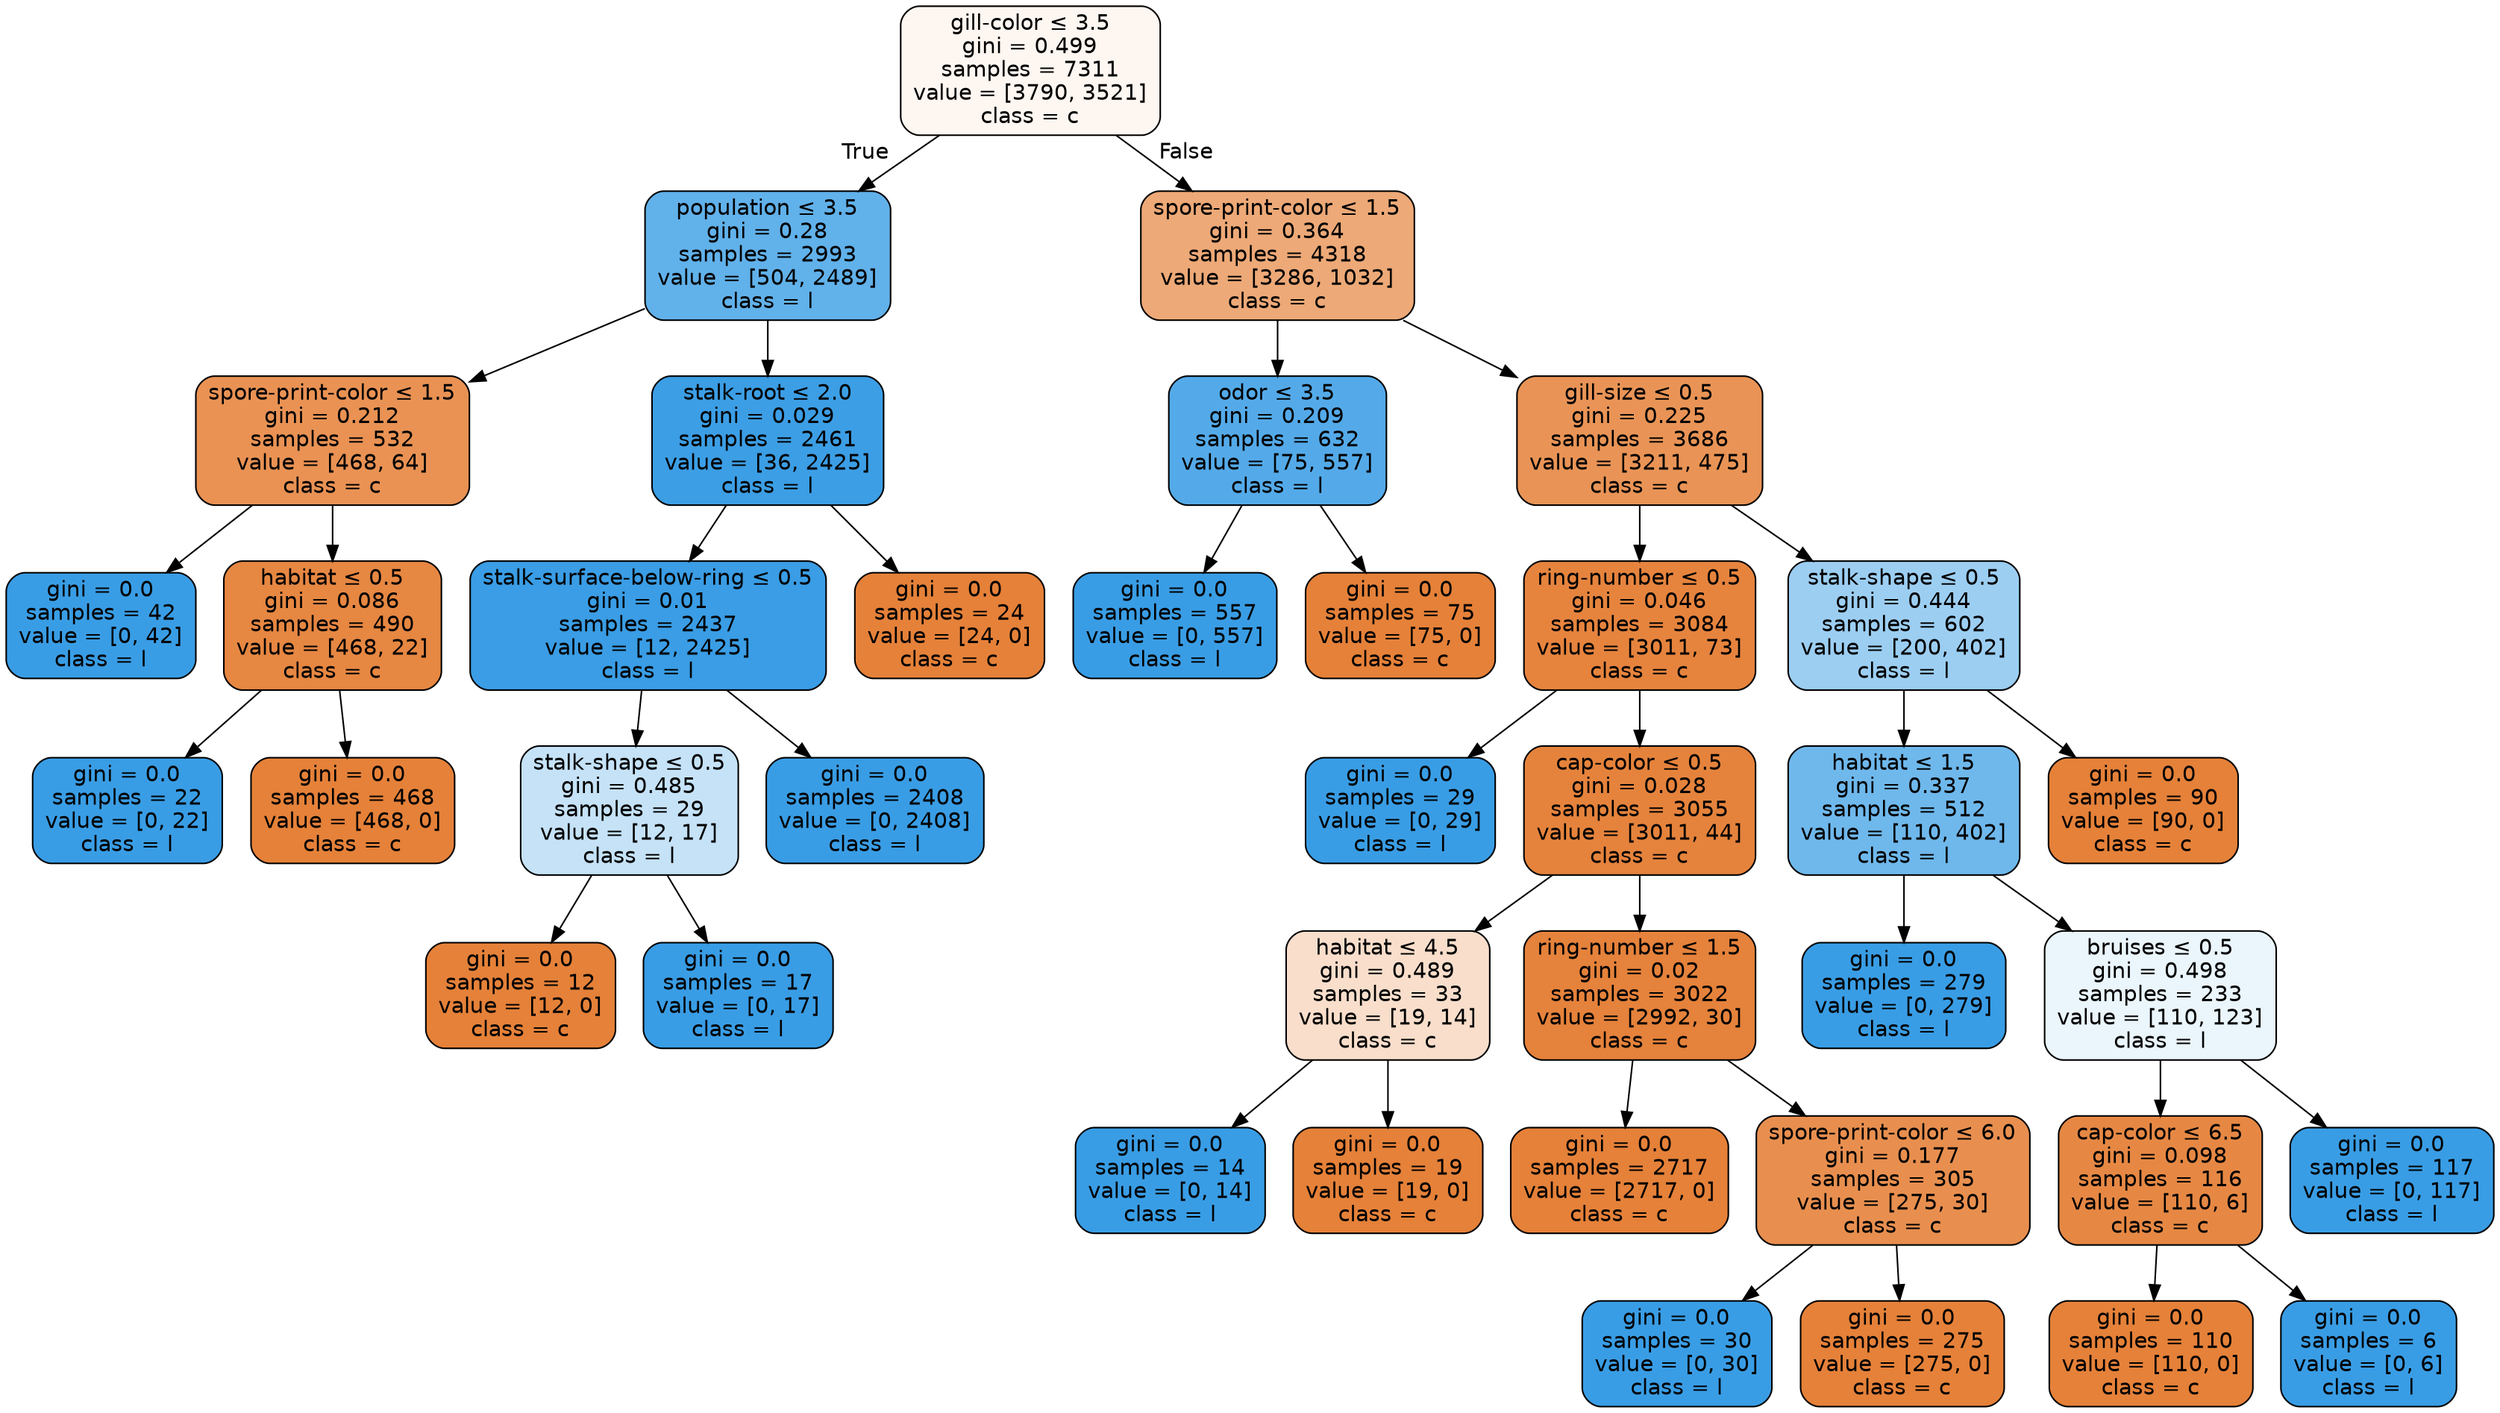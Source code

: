 digraph Tree {
node [shape=box, style="filled, rounded", color="black", fontname=helvetica] ;
edge [fontname=helvetica] ;
0 [label=<gill-color &le; 3.5<br/>gini = 0.499<br/>samples = 7311<br/>value = [3790, 3521]<br/>class = c>, fillcolor="#fdf6f1"] ;
1 [label=<population &le; 3.5<br/>gini = 0.28<br/>samples = 2993<br/>value = [504, 2489]<br/>class = l>, fillcolor="#61b1ea"] ;
0 -> 1 [labeldistance=2.5, labelangle=45, headlabel="True"] ;
2 [label=<spore-print-color &le; 1.5<br/>gini = 0.212<br/>samples = 532<br/>value = [468, 64]<br/>class = c>, fillcolor="#e99254"] ;
1 -> 2 ;
3 [label=<gini = 0.0<br/>samples = 42<br/>value = [0, 42]<br/>class = l>, fillcolor="#399de5"] ;
2 -> 3 ;
4 [label=<habitat &le; 0.5<br/>gini = 0.086<br/>samples = 490<br/>value = [468, 22]<br/>class = c>, fillcolor="#e68742"] ;
2 -> 4 ;
5 [label=<gini = 0.0<br/>samples = 22<br/>value = [0, 22]<br/>class = l>, fillcolor="#399de5"] ;
4 -> 5 ;
6 [label=<gini = 0.0<br/>samples = 468<br/>value = [468, 0]<br/>class = c>, fillcolor="#e58139"] ;
4 -> 6 ;
7 [label=<stalk-root &le; 2.0<br/>gini = 0.029<br/>samples = 2461<br/>value = [36, 2425]<br/>class = l>, fillcolor="#3c9ee5"] ;
1 -> 7 ;
8 [label=<stalk-surface-below-ring &le; 0.5<br/>gini = 0.01<br/>samples = 2437<br/>value = [12, 2425]<br/>class = l>, fillcolor="#3a9de5"] ;
7 -> 8 ;
9 [label=<stalk-shape &le; 0.5<br/>gini = 0.485<br/>samples = 29<br/>value = [12, 17]<br/>class = l>, fillcolor="#c5e2f7"] ;
8 -> 9 ;
10 [label=<gini = 0.0<br/>samples = 12<br/>value = [12, 0]<br/>class = c>, fillcolor="#e58139"] ;
9 -> 10 ;
11 [label=<gini = 0.0<br/>samples = 17<br/>value = [0, 17]<br/>class = l>, fillcolor="#399de5"] ;
9 -> 11 ;
12 [label=<gini = 0.0<br/>samples = 2408<br/>value = [0, 2408]<br/>class = l>, fillcolor="#399de5"] ;
8 -> 12 ;
13 [label=<gini = 0.0<br/>samples = 24<br/>value = [24, 0]<br/>class = c>, fillcolor="#e58139"] ;
7 -> 13 ;
14 [label=<spore-print-color &le; 1.5<br/>gini = 0.364<br/>samples = 4318<br/>value = [3286, 1032]<br/>class = c>, fillcolor="#eda977"] ;
0 -> 14 [labeldistance=2.5, labelangle=-45, headlabel="False"] ;
15 [label=<odor &le; 3.5<br/>gini = 0.209<br/>samples = 632<br/>value = [75, 557]<br/>class = l>, fillcolor="#54aae9"] ;
14 -> 15 ;
16 [label=<gini = 0.0<br/>samples = 557<br/>value = [0, 557]<br/>class = l>, fillcolor="#399de5"] ;
15 -> 16 ;
17 [label=<gini = 0.0<br/>samples = 75<br/>value = [75, 0]<br/>class = c>, fillcolor="#e58139"] ;
15 -> 17 ;
18 [label=<gill-size &le; 0.5<br/>gini = 0.225<br/>samples = 3686<br/>value = [3211, 475]<br/>class = c>, fillcolor="#e99456"] ;
14 -> 18 ;
19 [label=<ring-number &le; 0.5<br/>gini = 0.046<br/>samples = 3084<br/>value = [3011, 73]<br/>class = c>, fillcolor="#e6843e"] ;
18 -> 19 ;
20 [label=<gini = 0.0<br/>samples = 29<br/>value = [0, 29]<br/>class = l>, fillcolor="#399de5"] ;
19 -> 20 ;
21 [label=<cap-color &le; 0.5<br/>gini = 0.028<br/>samples = 3055<br/>value = [3011, 44]<br/>class = c>, fillcolor="#e5833c"] ;
19 -> 21 ;
22 [label=<habitat &le; 4.5<br/>gini = 0.489<br/>samples = 33<br/>value = [19, 14]<br/>class = c>, fillcolor="#f8decb"] ;
21 -> 22 ;
23 [label=<gini = 0.0<br/>samples = 14<br/>value = [0, 14]<br/>class = l>, fillcolor="#399de5"] ;
22 -> 23 ;
24 [label=<gini = 0.0<br/>samples = 19<br/>value = [19, 0]<br/>class = c>, fillcolor="#e58139"] ;
22 -> 24 ;
25 [label=<ring-number &le; 1.5<br/>gini = 0.02<br/>samples = 3022<br/>value = [2992, 30]<br/>class = c>, fillcolor="#e5823b"] ;
21 -> 25 ;
26 [label=<gini = 0.0<br/>samples = 2717<br/>value = [2717, 0]<br/>class = c>, fillcolor="#e58139"] ;
25 -> 26 ;
27 [label=<spore-print-color &le; 6.0<br/>gini = 0.177<br/>samples = 305<br/>value = [275, 30]<br/>class = c>, fillcolor="#e88f4f"] ;
25 -> 27 ;
28 [label=<gini = 0.0<br/>samples = 30<br/>value = [0, 30]<br/>class = l>, fillcolor="#399de5"] ;
27 -> 28 ;
29 [label=<gini = 0.0<br/>samples = 275<br/>value = [275, 0]<br/>class = c>, fillcolor="#e58139"] ;
27 -> 29 ;
30 [label=<stalk-shape &le; 0.5<br/>gini = 0.444<br/>samples = 602<br/>value = [200, 402]<br/>class = l>, fillcolor="#9ccef2"] ;
18 -> 30 ;
31 [label=<habitat &le; 1.5<br/>gini = 0.337<br/>samples = 512<br/>value = [110, 402]<br/>class = l>, fillcolor="#6fb8ec"] ;
30 -> 31 ;
32 [label=<gini = 0.0<br/>samples = 279<br/>value = [0, 279]<br/>class = l>, fillcolor="#399de5"] ;
31 -> 32 ;
33 [label=<bruises &le; 0.5<br/>gini = 0.498<br/>samples = 233<br/>value = [110, 123]<br/>class = l>, fillcolor="#eaf5fc"] ;
31 -> 33 ;
34 [label=<cap-color &le; 6.5<br/>gini = 0.098<br/>samples = 116<br/>value = [110, 6]<br/>class = c>, fillcolor="#e68844"] ;
33 -> 34 ;
35 [label=<gini = 0.0<br/>samples = 110<br/>value = [110, 0]<br/>class = c>, fillcolor="#e58139"] ;
34 -> 35 ;
36 [label=<gini = 0.0<br/>samples = 6<br/>value = [0, 6]<br/>class = l>, fillcolor="#399de5"] ;
34 -> 36 ;
37 [label=<gini = 0.0<br/>samples = 117<br/>value = [0, 117]<br/>class = l>, fillcolor="#399de5"] ;
33 -> 37 ;
38 [label=<gini = 0.0<br/>samples = 90<br/>value = [90, 0]<br/>class = c>, fillcolor="#e58139"] ;
30 -> 38 ;
}

